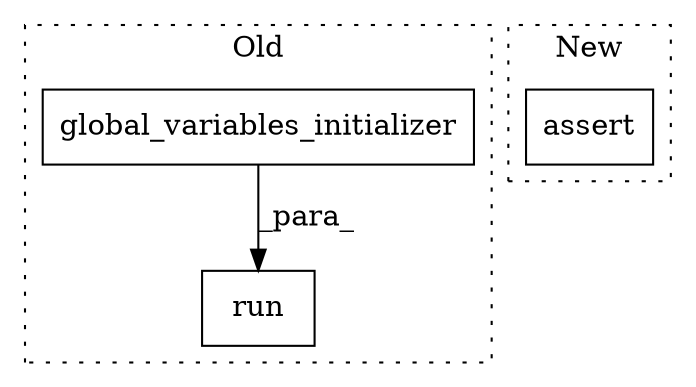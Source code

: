 digraph G {
subgraph cluster0 {
1 [label="global_variables_initializer" a="32" s="1830" l="30" shape="box"];
3 [label="run" a="32" s="1932,1943" l="4,1" shape="box"];
label = "Old";
style="dotted";
}
subgraph cluster1 {
2 [label="assert" a="32" s="1682,1737" l="19,1" shape="box"];
label = "New";
style="dotted";
}
1 -> 3 [label="_para_"];
}